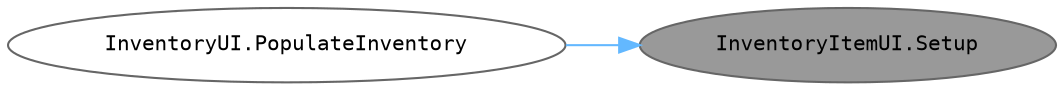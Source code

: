 digraph "InventoryItemUI.Setup"
{
 // INTERACTIVE_SVG=YES
 // LATEX_PDF_SIZE
  bgcolor="transparent";
  edge [fontname=Helvetica,fontsize=10,labelfontname=Helvetica,labelfontsize=10];
  node [fontname=Helvetica,fontsize=10,fontname=Consolas fontsize=10 style=filled height=0.2 width=0.4 margin=0.1];
  rankdir="RL";
  Node1 [id="Node000001",label="InventoryItemUI.Setup",height=0.2,width=0.4,color="gray40", fillcolor="grey60", style="filled", fontcolor="black",tooltip="StoredItem 데이터를 받아 UI를 초기화합니다."];
  Node1 -> Node2 [id="edge1_Node000001_Node000002",dir="back",color="steelblue1",style="solid",tooltip=" "];
  Node2 [id="Node000002",label="InventoryUI.PopulateInventory",height=0.2,width=0.4,color="grey40", fillcolor="white", style="filled",URL="$class_inventory_u_i.html#af02748a53515b07d308d2a3d5907c365",tooltip="Storage에 저장된 모든 아이템을 기반으로 UI를 동적으로 생성합니다. 기존의 아이템 UI를 제거한 후 새롭게 생성하여 중복 생성을 방지합니다."];
}
